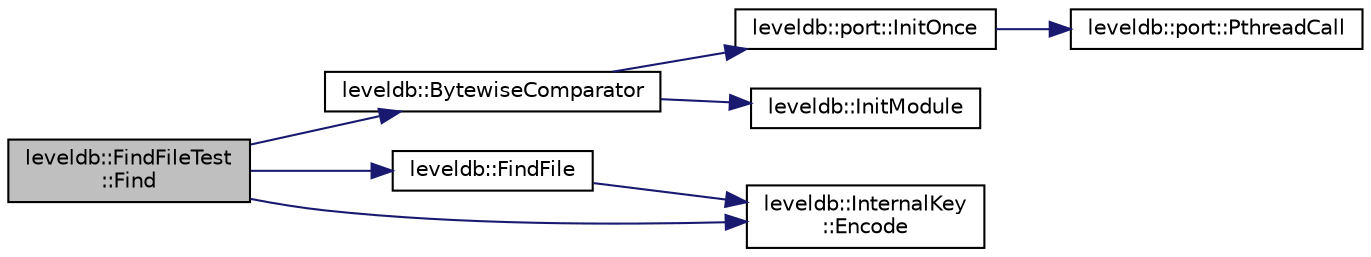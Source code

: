 digraph "leveldb::FindFileTest::Find"
{
  edge [fontname="Helvetica",fontsize="10",labelfontname="Helvetica",labelfontsize="10"];
  node [fontname="Helvetica",fontsize="10",shape=record];
  rankdir="LR";
  Node1 [label="leveldb::FindFileTest\l::Find",height=0.2,width=0.4,color="black", fillcolor="grey75", style="filled" fontcolor="black"];
  Node1 -> Node2 [color="midnightblue",fontsize="10",style="solid",fontname="Helvetica"];
  Node2 [label="leveldb::BytewiseComparator",height=0.2,width=0.4,color="black", fillcolor="white", style="filled",URL="$namespaceleveldb.html#acd67740962c806afe8f4098cb153d25c"];
  Node2 -> Node3 [color="midnightblue",fontsize="10",style="solid",fontname="Helvetica"];
  Node3 [label="leveldb::port::InitOnce",height=0.2,width=0.4,color="black", fillcolor="white", style="filled",URL="$namespaceleveldb_1_1port.html#a1493e91d494e6f0ea086a743a562e983"];
  Node3 -> Node4 [color="midnightblue",fontsize="10",style="solid",fontname="Helvetica"];
  Node4 [label="leveldb::port::PthreadCall",height=0.2,width=0.4,color="black", fillcolor="white", style="filled",URL="$namespaceleveldb_1_1port.html#a614e0b6f0b21d697fe4001dbe3d8798b"];
  Node2 -> Node5 [color="midnightblue",fontsize="10",style="solid",fontname="Helvetica"];
  Node5 [label="leveldb::InitModule",height=0.2,width=0.4,color="black", fillcolor="white", style="filled",URL="$namespaceleveldb.html#ab67c3d9849bf8b0c50bce72dea7dc16b"];
  Node1 -> Node6 [color="midnightblue",fontsize="10",style="solid",fontname="Helvetica"];
  Node6 [label="leveldb::FindFile",height=0.2,width=0.4,color="black", fillcolor="white", style="filled",URL="$namespaceleveldb.html#a812c4c6cf8299e767535a59f2205df0c"];
  Node6 -> Node7 [color="midnightblue",fontsize="10",style="solid",fontname="Helvetica"];
  Node7 [label="leveldb::InternalKey\l::Encode",height=0.2,width=0.4,color="black", fillcolor="white", style="filled",URL="$classleveldb_1_1_internal_key.html#aed986eb7cb360bd6955097235ad267b6"];
  Node1 -> Node7 [color="midnightblue",fontsize="10",style="solid",fontname="Helvetica"];
}
